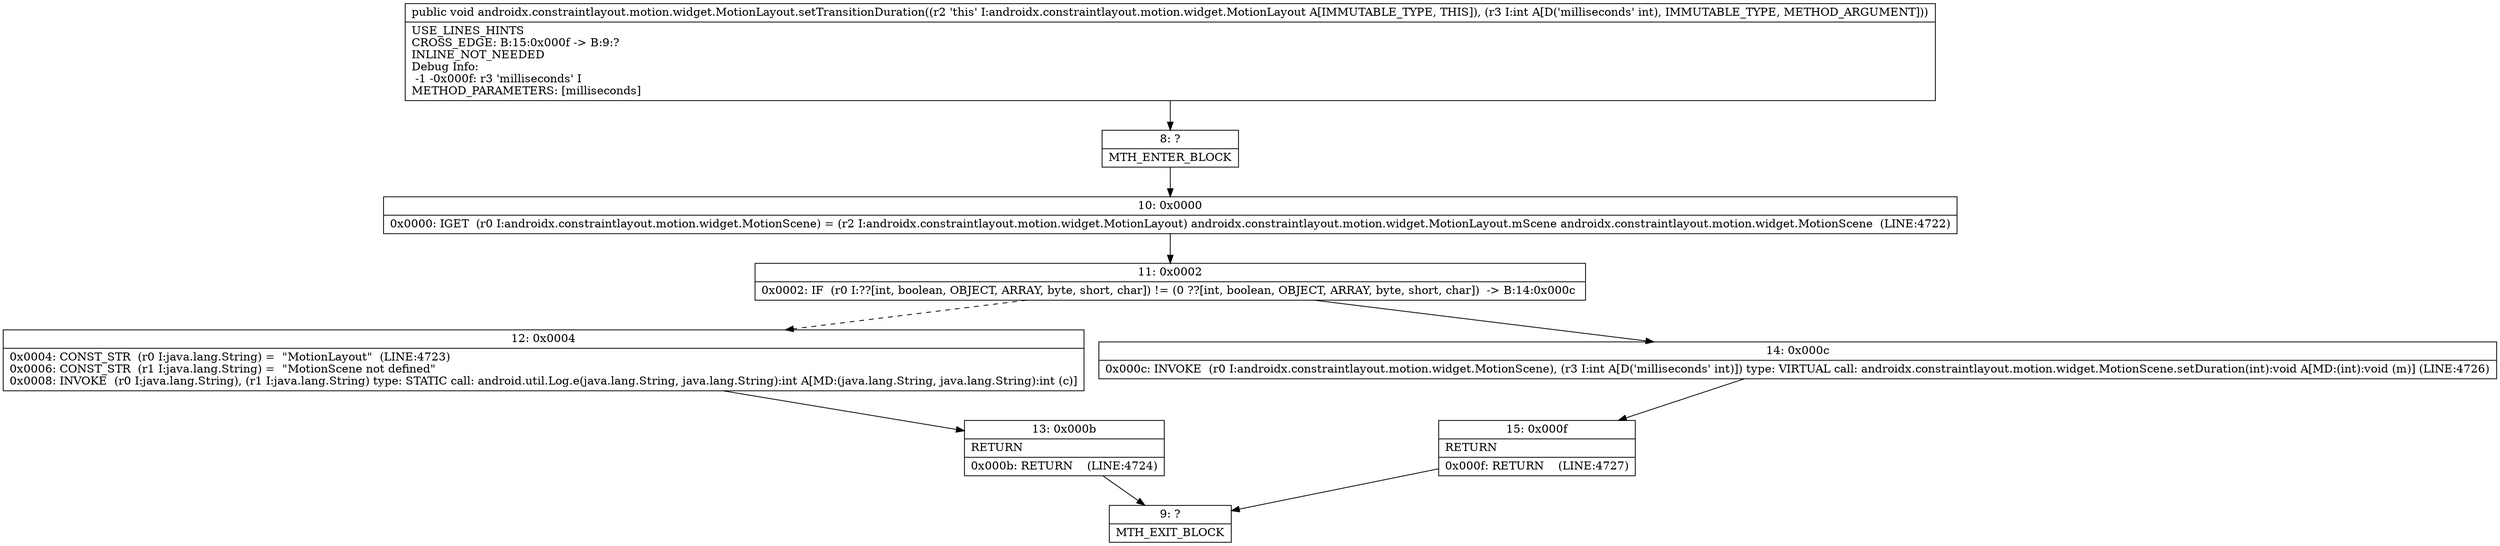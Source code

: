 digraph "CFG forandroidx.constraintlayout.motion.widget.MotionLayout.setTransitionDuration(I)V" {
Node_8 [shape=record,label="{8\:\ ?|MTH_ENTER_BLOCK\l}"];
Node_10 [shape=record,label="{10\:\ 0x0000|0x0000: IGET  (r0 I:androidx.constraintlayout.motion.widget.MotionScene) = (r2 I:androidx.constraintlayout.motion.widget.MotionLayout) androidx.constraintlayout.motion.widget.MotionLayout.mScene androidx.constraintlayout.motion.widget.MotionScene  (LINE:4722)\l}"];
Node_11 [shape=record,label="{11\:\ 0x0002|0x0002: IF  (r0 I:??[int, boolean, OBJECT, ARRAY, byte, short, char]) != (0 ??[int, boolean, OBJECT, ARRAY, byte, short, char])  \-\> B:14:0x000c \l}"];
Node_12 [shape=record,label="{12\:\ 0x0004|0x0004: CONST_STR  (r0 I:java.lang.String) =  \"MotionLayout\"  (LINE:4723)\l0x0006: CONST_STR  (r1 I:java.lang.String) =  \"MotionScene not defined\" \l0x0008: INVOKE  (r0 I:java.lang.String), (r1 I:java.lang.String) type: STATIC call: android.util.Log.e(java.lang.String, java.lang.String):int A[MD:(java.lang.String, java.lang.String):int (c)]\l}"];
Node_13 [shape=record,label="{13\:\ 0x000b|RETURN\l|0x000b: RETURN    (LINE:4724)\l}"];
Node_9 [shape=record,label="{9\:\ ?|MTH_EXIT_BLOCK\l}"];
Node_14 [shape=record,label="{14\:\ 0x000c|0x000c: INVOKE  (r0 I:androidx.constraintlayout.motion.widget.MotionScene), (r3 I:int A[D('milliseconds' int)]) type: VIRTUAL call: androidx.constraintlayout.motion.widget.MotionScene.setDuration(int):void A[MD:(int):void (m)] (LINE:4726)\l}"];
Node_15 [shape=record,label="{15\:\ 0x000f|RETURN\l|0x000f: RETURN    (LINE:4727)\l}"];
MethodNode[shape=record,label="{public void androidx.constraintlayout.motion.widget.MotionLayout.setTransitionDuration((r2 'this' I:androidx.constraintlayout.motion.widget.MotionLayout A[IMMUTABLE_TYPE, THIS]), (r3 I:int A[D('milliseconds' int), IMMUTABLE_TYPE, METHOD_ARGUMENT]))  | USE_LINES_HINTS\lCROSS_EDGE: B:15:0x000f \-\> B:9:?\lINLINE_NOT_NEEDED\lDebug Info:\l  \-1 \-0x000f: r3 'milliseconds' I\lMETHOD_PARAMETERS: [milliseconds]\l}"];
MethodNode -> Node_8;Node_8 -> Node_10;
Node_10 -> Node_11;
Node_11 -> Node_12[style=dashed];
Node_11 -> Node_14;
Node_12 -> Node_13;
Node_13 -> Node_9;
Node_14 -> Node_15;
Node_15 -> Node_9;
}

